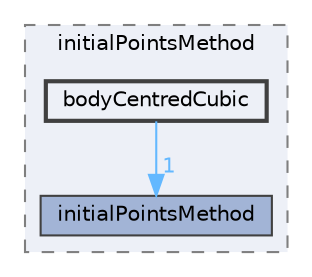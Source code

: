digraph "applications/utilities/mesh/generation/foamyMesh/conformalVoronoiMesh/initialPointsMethod/bodyCentredCubic"
{
 // LATEX_PDF_SIZE
  bgcolor="transparent";
  edge [fontname=Helvetica,fontsize=10,labelfontname=Helvetica,labelfontsize=10];
  node [fontname=Helvetica,fontsize=10,shape=box,height=0.2,width=0.4];
  compound=true
  subgraph clusterdir_8fe8a2be90de25befe5b2e9b512a52aa {
    graph [ bgcolor="#edf0f7", pencolor="grey50", label="initialPointsMethod", fontname=Helvetica,fontsize=10 style="filled,dashed", URL="dir_8fe8a2be90de25befe5b2e9b512a52aa.html",tooltip=""]
  dir_6320d834263f3367c754599438b3baf0 [label="initialPointsMethod", fillcolor="#a2b4d6", color="grey25", style="filled", URL="dir_6320d834263f3367c754599438b3baf0.html",tooltip=""];
  dir_576d8ab76c9ccd62de22f51d7650b863 [label="bodyCentredCubic", fillcolor="#edf0f7", color="grey25", style="filled,bold", URL="dir_576d8ab76c9ccd62de22f51d7650b863.html",tooltip=""];
  }
  dir_576d8ab76c9ccd62de22f51d7650b863->dir_6320d834263f3367c754599438b3baf0 [headlabel="1", labeldistance=1.5 headhref="dir_000312_001851.html" href="dir_000312_001851.html" color="steelblue1" fontcolor="steelblue1"];
}
